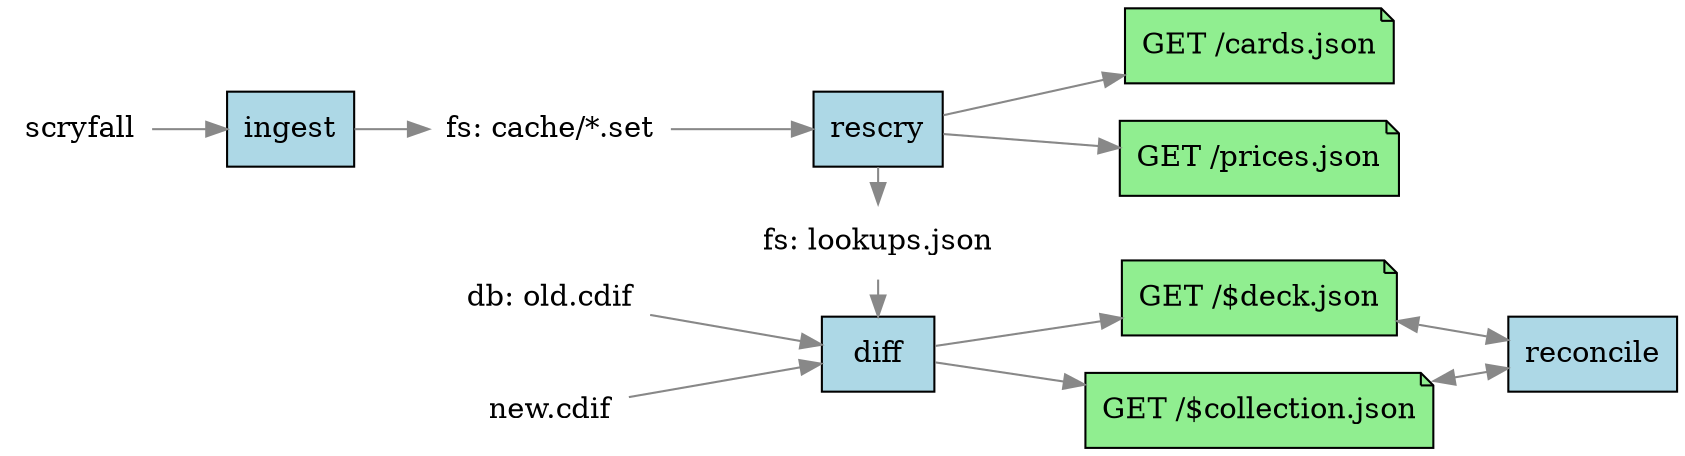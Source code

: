digraph flow {
   rankdir = LR;
   edge [color="#888888"]

   { node [shape=none] scryfall cache lookup_json old_cdif new_cdif }

   { node [shape=rect,fillcolor=lightblue,style=filled] ingest diff reconcile rescry }
   { node [shape=note,fillcolor=lightgreen,style=filled] cards_json prices_json deck_d collect_d }

   cache [label="fs: cache/*.set"]

   cards_json  [label="GET /cards.json"]
   prices_json [label="GET /prices.json"]
   lookup_json [label="fs: lookups.json"]

   deck_d    [label="GET /$deck.json"]
   collect_d [label="GET /$collection.json"]

   old_cdif [label="db: old.cdif"]
   new_cdif [label="new.cdif"]

   { rank=same rescry diff lookup_json }
   { rank=same cache old_cdif new_cdif }
   { rank=same cards_json prices_json deck_d collect_d }

   scryfall -> ingest -> cache -> rescry;
   rescry -> cards_json;
   rescry -> prices_json;
   rescry -> lookup_json;

   old_cdif -> diff;
   new_cdif -> diff;

   lookup_json -> diff;
   diff -> deck_d;
   diff -> collect_d;

   { edge [dir=both,arrowhead=normal,arrowtail=normal]
     deck_d    -> reconcile
     collect_d -> reconcile }
}
